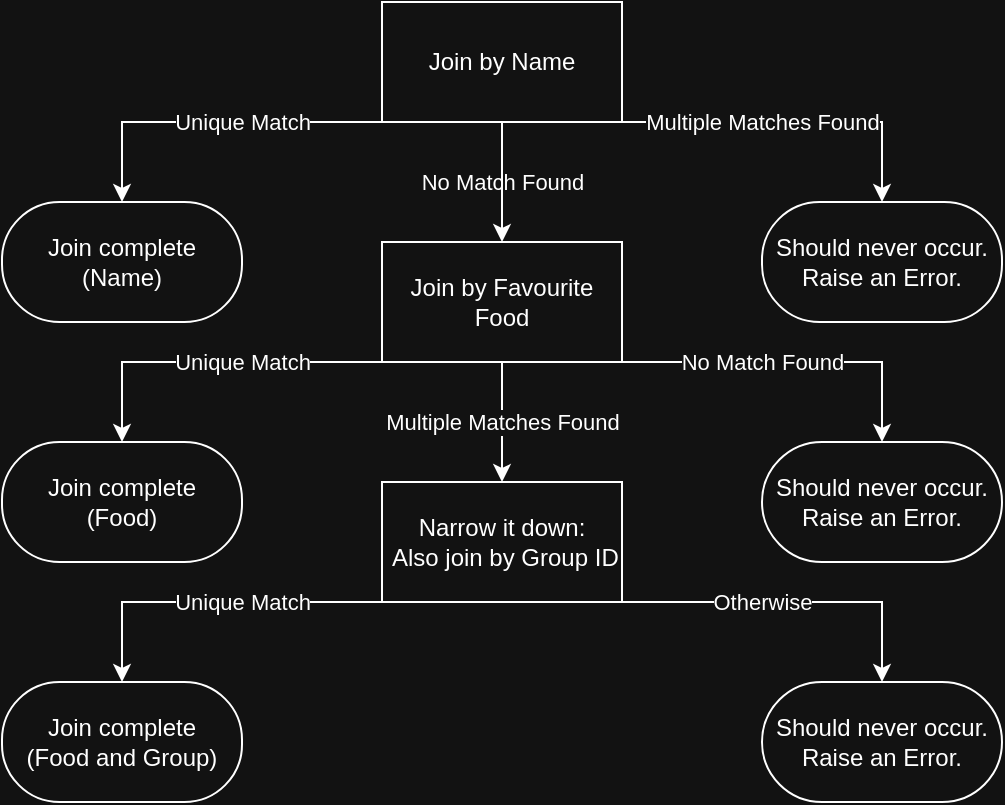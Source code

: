 <mxfile>
    <diagram id="TmYEcgRQ2fc2DyTBrqyL" name="Page-1">
        <mxGraphModel dx="634" dy="489" grid="1" gridSize="10" guides="1" tooltips="1" connect="1" arrows="1" fold="1" page="1" pageScale="1" pageWidth="850" pageHeight="1100" background="#121212" math="0" shadow="0">
            <root>
                <mxCell id="0"/>
                <mxCell id="1" parent="0"/>
                <mxCell id="VZBSSg5EoV50FxqD5qvx-1" value="Join by Name" style="rounded=0;whiteSpace=wrap;html=1;fontColor=#FFFFFF;labelBackgroundColor=none;fillColor=#121212;strokeColor=#FFFFFF;gradientColor=none;" parent="1" vertex="1">
                    <mxGeometry x="340" y="80" width="120" height="60" as="geometry"/>
                </mxCell>
                <mxCell id="VZBSSg5EoV50FxqD5qvx-3" value="Join by Favourite Food" style="rounded=0;whiteSpace=wrap;html=1;fontColor=#FFFFFF;labelBackgroundColor=none;fillColor=#121212;strokeColor=#FFFFFF;gradientColor=none;" parent="1" vertex="1">
                    <mxGeometry x="340" y="200" width="120" height="60" as="geometry"/>
                </mxCell>
                <mxCell id="VZBSSg5EoV50FxqD5qvx-4" value="" style="endArrow=classic;html=1;rounded=0;exitX=0.25;exitY=1;exitDx=0;exitDy=0;entryX=0.5;entryY=0;entryDx=0;entryDy=0;fontColor=#FFFFFF;labelBackgroundColor=none;fillColor=#121212;strokeColor=#FFFFFF;" parent="1" source="VZBSSg5EoV50FxqD5qvx-1" edge="1">
                    <mxGeometry width="50" height="50" relative="1" as="geometry">
                        <mxPoint x="400" y="430" as="sourcePoint"/>
                        <mxPoint x="210" y="180" as="targetPoint"/>
                        <Array as="points">
                            <mxPoint x="210" y="140"/>
                        </Array>
                    </mxGeometry>
                </mxCell>
                <mxCell id="VZBSSg5EoV50FxqD5qvx-5" value="Unique Match" style="edgeLabel;html=1;align=center;verticalAlign=middle;resizable=0;points=[];fontColor=#FFFFFF;labelBackgroundColor=#121212;fillColor=#121212;" parent="VZBSSg5EoV50FxqD5qvx-4" vertex="1" connectable="0">
                    <mxGeometry x="0.16" y="-2" relative="1" as="geometry">
                        <mxPoint x="16" y="2" as="offset"/>
                    </mxGeometry>
                </mxCell>
                <mxCell id="VZBSSg5EoV50FxqD5qvx-10" value="Multiple Matches Found" style="endArrow=classic;html=1;rounded=0;exitX=0.75;exitY=1;exitDx=0;exitDy=0;entryX=0.5;entryY=0;entryDx=0;entryDy=0;fontColor=#FFFFFF;labelBackgroundColor=#121212;fillColor=#121212;strokeColor=#FFFFFF;" parent="1" source="VZBSSg5EoV50FxqD5qvx-1" edge="1">
                    <mxGeometry width="50" height="50" relative="1" as="geometry">
                        <mxPoint x="400" y="430" as="sourcePoint"/>
                        <mxPoint x="590" y="180" as="targetPoint"/>
                        <Array as="points">
                            <mxPoint x="590" y="140"/>
                        </Array>
                    </mxGeometry>
                </mxCell>
                <mxCell id="VZBSSg5EoV50FxqD5qvx-12" value="Should never occur.&lt;br&gt;Raise an Error." style="rounded=1;whiteSpace=wrap;html=1;arcSize=48;fontColor=#FFFFFF;labelBackgroundColor=none;fillColor=#121212;strokeColor=#FFFFFF;gradientColor=none;" parent="1" vertex="1">
                    <mxGeometry x="530" y="180" width="120" height="60" as="geometry"/>
                </mxCell>
                <mxCell id="VZBSSg5EoV50FxqD5qvx-14" value="Join complete&lt;br&gt;(Name)" style="rounded=1;whiteSpace=wrap;html=1;arcSize=48;fontColor=#FFFFFF;labelBackgroundColor=none;fillColor=#121212;strokeColor=#FFFFFF;gradientColor=none;" parent="1" vertex="1">
                    <mxGeometry x="150" y="180" width="120" height="60" as="geometry"/>
                </mxCell>
                <mxCell id="VZBSSg5EoV50FxqD5qvx-15" value="" style="endArrow=classic;html=1;rounded=0;exitX=0.25;exitY=1;exitDx=0;exitDy=0;entryX=0.5;entryY=0;entryDx=0;entryDy=0;fontColor=#FFFFFF;labelBackgroundColor=none;fillColor=#121212;strokeColor=#FFFFFF;" parent="1" edge="1">
                    <mxGeometry width="50" height="50" relative="1" as="geometry">
                        <mxPoint x="370" y="260" as="sourcePoint"/>
                        <mxPoint x="210" y="300" as="targetPoint"/>
                        <Array as="points">
                            <mxPoint x="210" y="260"/>
                        </Array>
                    </mxGeometry>
                </mxCell>
                <mxCell id="VZBSSg5EoV50FxqD5qvx-16" value="Unique Match" style="edgeLabel;html=1;align=center;verticalAlign=middle;resizable=0;points=[];fontColor=#FFFFFF;labelBackgroundColor=#121212;fillColor=#121212;" parent="VZBSSg5EoV50FxqD5qvx-15" vertex="1" connectable="0">
                    <mxGeometry x="0.16" y="-2" relative="1" as="geometry">
                        <mxPoint x="16" y="2" as="offset"/>
                    </mxGeometry>
                </mxCell>
                <mxCell id="VZBSSg5EoV50FxqD5qvx-17" value="No Match Found" style="endArrow=classic;html=1;rounded=0;exitX=0.75;exitY=1;exitDx=0;exitDy=0;entryX=0.5;entryY=0;entryDx=0;entryDy=0;fontColor=#FFFFFF;labelBackgroundColor=#121212;fillColor=#121212;strokeColor=#FFFFFF;" parent="1" edge="1">
                    <mxGeometry width="50" height="50" relative="1" as="geometry">
                        <mxPoint x="430" y="260" as="sourcePoint"/>
                        <mxPoint x="590" y="300" as="targetPoint"/>
                        <Array as="points">
                            <mxPoint x="590" y="260"/>
                        </Array>
                    </mxGeometry>
                </mxCell>
                <mxCell id="VZBSSg5EoV50FxqD5qvx-18" value="Join complete&lt;br&gt;(Food)" style="rounded=1;whiteSpace=wrap;html=1;arcSize=48;fontColor=#FFFFFF;labelBackgroundColor=none;fillColor=#121212;strokeColor=#FFFFFF;gradientColor=none;" parent="1" vertex="1">
                    <mxGeometry x="150" y="300" width="120" height="60" as="geometry"/>
                </mxCell>
                <mxCell id="VZBSSg5EoV50FxqD5qvx-20" value="No Match Found" style="endArrow=classic;html=1;rounded=0;exitX=0.5;exitY=1;exitDx=0;exitDy=0;entryX=0.5;entryY=0;entryDx=0;entryDy=0;fontColor=#FFFFFF;labelBackgroundColor=none;fillColor=#121212;strokeColor=#FFFFFF;" parent="1" source="VZBSSg5EoV50FxqD5qvx-1" target="VZBSSg5EoV50FxqD5qvx-3" edge="1">
                    <mxGeometry width="50" height="50" relative="1" as="geometry">
                        <mxPoint x="420" y="380" as="sourcePoint"/>
                        <mxPoint x="470" y="330" as="targetPoint"/>
                    </mxGeometry>
                </mxCell>
                <mxCell id="VZBSSg5EoV50FxqD5qvx-22" value="Multiple Matches Found" style="endArrow=classic;html=1;rounded=0;exitX=0.5;exitY=1;exitDx=0;exitDy=0;fontColor=#FFFFFF;labelBackgroundColor=#121212;fillColor=#121212;strokeColor=#FFFFFF;" parent="1" source="VZBSSg5EoV50FxqD5qvx-3" edge="1">
                    <mxGeometry width="50" height="50" relative="1" as="geometry">
                        <mxPoint x="420" y="380" as="sourcePoint"/>
                        <mxPoint x="400" y="320" as="targetPoint"/>
                    </mxGeometry>
                </mxCell>
                <mxCell id="VZBSSg5EoV50FxqD5qvx-23" value="Narrow it down:&lt;br&gt;&amp;nbsp;Also join by Group ID" style="rounded=0;whiteSpace=wrap;html=1;fontColor=#FFFFFF;labelBackgroundColor=none;fillColor=#121212;strokeColor=#FFFFFF;gradientColor=none;" parent="1" vertex="1">
                    <mxGeometry x="340" y="320" width="120" height="60" as="geometry"/>
                </mxCell>
                <mxCell id="VZBSSg5EoV50FxqD5qvx-24" value="Should never occur.&lt;br&gt;Raise an Error." style="rounded=1;whiteSpace=wrap;html=1;arcSize=50;fontColor=#FFFFFF;labelBackgroundColor=none;fillColor=#121212;strokeColor=#FFFFFF;gradientColor=none;" parent="1" vertex="1">
                    <mxGeometry x="530" y="300" width="120" height="60" as="geometry"/>
                </mxCell>
                <mxCell id="VZBSSg5EoV50FxqD5qvx-27" value="" style="endArrow=classic;html=1;rounded=0;exitX=0.25;exitY=1;exitDx=0;exitDy=0;entryX=0.5;entryY=0;entryDx=0;entryDy=0;fontColor=#FFFFFF;labelBackgroundColor=none;fillColor=#121212;strokeColor=#FFFFFF;" parent="1" edge="1">
                    <mxGeometry width="50" height="50" relative="1" as="geometry">
                        <mxPoint x="370" y="380" as="sourcePoint"/>
                        <mxPoint x="210" y="420" as="targetPoint"/>
                        <Array as="points">
                            <mxPoint x="210" y="380"/>
                        </Array>
                    </mxGeometry>
                </mxCell>
                <mxCell id="VZBSSg5EoV50FxqD5qvx-28" value="Unique Match" style="edgeLabel;html=1;align=center;verticalAlign=middle;resizable=0;points=[];fontColor=#FFFFFF;labelBackgroundColor=#121212;fillColor=#121212;" parent="VZBSSg5EoV50FxqD5qvx-27" vertex="1" connectable="0">
                    <mxGeometry x="0.16" y="-2" relative="1" as="geometry">
                        <mxPoint x="16" y="2" as="offset"/>
                    </mxGeometry>
                </mxCell>
                <mxCell id="VZBSSg5EoV50FxqD5qvx-29" value="Otherwise" style="endArrow=classic;html=1;rounded=0;exitX=0.75;exitY=1;exitDx=0;exitDy=0;entryX=0.5;entryY=0;entryDx=0;entryDy=0;fontColor=#FFFFFF;labelBackgroundColor=#121212;fillColor=#121212;strokeColor=#FFFFFF;" parent="1" edge="1">
                    <mxGeometry width="50" height="50" relative="1" as="geometry">
                        <mxPoint x="430" y="380" as="sourcePoint"/>
                        <mxPoint x="590" y="420" as="targetPoint"/>
                        <Array as="points">
                            <mxPoint x="590" y="380"/>
                        </Array>
                    </mxGeometry>
                </mxCell>
                <mxCell id="VZBSSg5EoV50FxqD5qvx-32" value="Join complete&lt;br&gt;(Food and Group)" style="rounded=1;whiteSpace=wrap;html=1;arcSize=48;fontColor=#FFFFFF;labelBackgroundColor=none;fillColor=#121212;strokeColor=#FFFFFF;gradientColor=none;" parent="1" vertex="1">
                    <mxGeometry x="150" y="420" width="120" height="60" as="geometry"/>
                </mxCell>
                <mxCell id="VZBSSg5EoV50FxqD5qvx-33" value="Should never occur.&lt;br&gt;Raise an Error." style="rounded=1;whiteSpace=wrap;html=1;arcSize=50;fontColor=#FFFFFF;labelBackgroundColor=none;fillColor=#121212;strokeColor=#FFFFFF;gradientColor=none;" parent="1" vertex="1">
                    <mxGeometry x="530" y="420" width="120" height="60" as="geometry"/>
                </mxCell>
            </root>
        </mxGraphModel>
    </diagram>
</mxfile>
